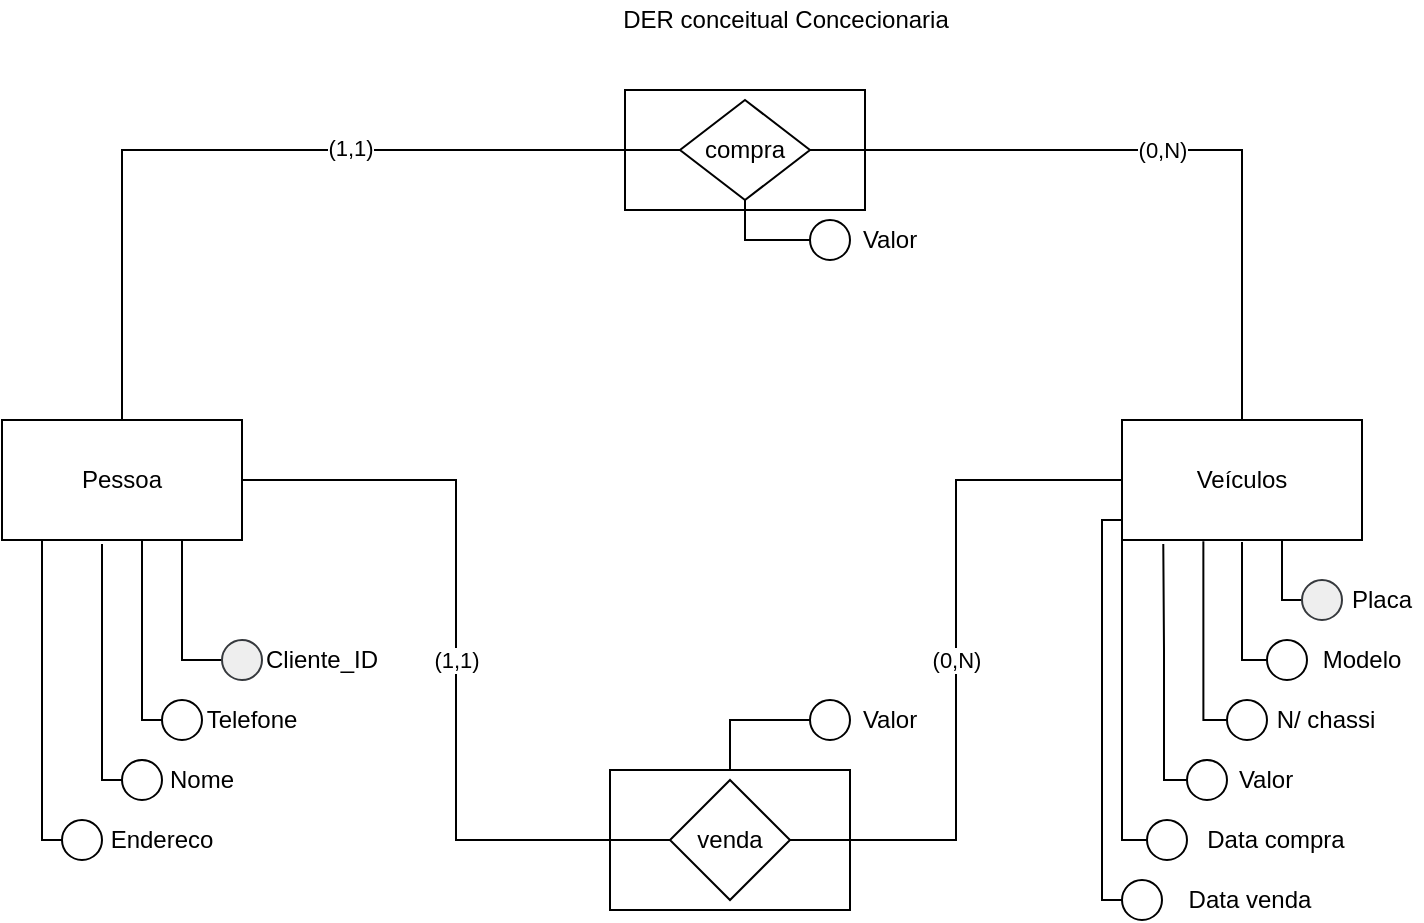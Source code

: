 <mxfile version="13.5.9" type="browser"><diagram id="irdsf9VYyLAKY2xXVlYM" name="Page-1"><mxGraphModel dx="868" dy="488" grid="1" gridSize="10" guides="1" tooltips="1" connect="1" arrows="1" fold="1" page="1" pageScale="1" pageWidth="827" pageHeight="1169" math="0" shadow="0"><root><mxCell id="0"/><mxCell id="1" parent="0"/><mxCell id="QbfbWrUnk_LQnPc0msnr-76" value="" style="rounded=0;whiteSpace=wrap;html=1;" parent="1" vertex="1"><mxGeometry x="361.5" y="65" width="120" height="60" as="geometry"/></mxCell><mxCell id="QbfbWrUnk_LQnPc0msnr-41" style="edgeStyle=orthogonalEdgeStyle;rounded=0;orthogonalLoop=1;jettySize=auto;html=1;entryX=0;entryY=0.5;entryDx=0;entryDy=0;endArrow=none;endFill=0;" parent="1" source="QbfbWrUnk_LQnPc0msnr-36" edge="1"><mxGeometry relative="1" as="geometry"><mxPoint x="461.5" y="390" as="targetPoint"/><Array as="points"><mxPoint x="414" y="380"/><mxPoint x="462" y="380"/></Array></mxGeometry></mxCell><mxCell id="QbfbWrUnk_LQnPc0msnr-36" value="" style="rounded=0;whiteSpace=wrap;html=1;" parent="1" vertex="1"><mxGeometry x="354" y="405" width="120" height="70" as="geometry"/></mxCell><mxCell id="QbfbWrUnk_LQnPc0msnr-39" value="" style="ellipse;whiteSpace=wrap;html=1;aspect=fixed;" parent="1" vertex="1"><mxGeometry x="454" y="370" width="20" height="20" as="geometry"/></mxCell><mxCell id="QbfbWrUnk_LQnPc0msnr-40" value="Valor" style="text;html=1;strokeColor=none;fillColor=none;align=center;verticalAlign=middle;whiteSpace=wrap;rounded=0;" parent="1" vertex="1"><mxGeometry x="479" y="130" width="30" height="20" as="geometry"/></mxCell><mxCell id="QbfbWrUnk_LQnPc0msnr-1" value="DER conceitual Concecionaria" style="text;html=1;strokeColor=none;fillColor=none;align=center;verticalAlign=middle;whiteSpace=wrap;rounded=0;" parent="1" vertex="1"><mxGeometry x="340" y="20" width="204" height="20" as="geometry"/></mxCell><mxCell id="QbfbWrUnk_LQnPc0msnr-7" value="(0,N)" style="edgeStyle=orthogonalEdgeStyle;rounded=0;orthogonalLoop=1;jettySize=auto;html=1;endArrow=none;endFill=0;entryX=1;entryY=0.5;entryDx=0;entryDy=0;" parent="1" source="QbfbWrUnk_LQnPc0msnr-46" target="QbfbWrUnk_LQnPc0msnr-5" edge="1"><mxGeometry relative="1" as="geometry"/></mxCell><mxCell id="QbfbWrUnk_LQnPc0msnr-2" value="Pessoa" style="rounded=0;whiteSpace=wrap;html=1;" parent="1" vertex="1"><mxGeometry x="50" y="230" width="120" height="60" as="geometry"/></mxCell><mxCell id="QbfbWrUnk_LQnPc0msnr-6" value="(1,1)" style="edgeStyle=orthogonalEdgeStyle;rounded=0;orthogonalLoop=1;jettySize=auto;html=1;entryX=1;entryY=0.5;entryDx=0;entryDy=0;endArrow=none;endFill=0;" parent="1" source="QbfbWrUnk_LQnPc0msnr-5" target="QbfbWrUnk_LQnPc0msnr-2" edge="1"><mxGeometry relative="1" as="geometry"><mxPoint x="350" y="260" as="targetPoint"/></mxGeometry></mxCell><mxCell id="QbfbWrUnk_LQnPc0msnr-5" value="venda" style="rhombus;whiteSpace=wrap;html=1;" parent="1" vertex="1"><mxGeometry x="384" y="410" width="60" height="60" as="geometry"/></mxCell><mxCell id="QbfbWrUnk_LQnPc0msnr-11" style="edgeStyle=orthogonalEdgeStyle;rounded=0;orthogonalLoop=1;jettySize=auto;html=1;endArrow=none;endFill=0;entryX=0.75;entryY=1;entryDx=0;entryDy=0;" parent="1" source="QbfbWrUnk_LQnPc0msnr-8" target="QbfbWrUnk_LQnPc0msnr-2" edge="1"><mxGeometry relative="1" as="geometry"><mxPoint x="140" y="300" as="targetPoint"/><Array as="points"><mxPoint x="140" y="350"/></Array></mxGeometry></mxCell><mxCell id="QbfbWrUnk_LQnPc0msnr-8" value="" style="ellipse;whiteSpace=wrap;html=1;aspect=fixed;fillColor=#eeeeee;strokeColor=#36393d;" parent="1" vertex="1"><mxGeometry x="160" y="340" width="20" height="20" as="geometry"/></mxCell><mxCell id="QbfbWrUnk_LQnPc0msnr-9" value="Cliente_ID" style="text;html=1;strokeColor=none;fillColor=none;align=center;verticalAlign=middle;whiteSpace=wrap;rounded=0;" parent="1" vertex="1"><mxGeometry x="180" y="340" width="60" height="20" as="geometry"/></mxCell><mxCell id="QbfbWrUnk_LQnPc0msnr-15" style="edgeStyle=orthogonalEdgeStyle;rounded=0;orthogonalLoop=1;jettySize=auto;html=1;endArrow=none;endFill=0;" parent="1" source="QbfbWrUnk_LQnPc0msnr-12" target="QbfbWrUnk_LQnPc0msnr-2" edge="1"><mxGeometry relative="1" as="geometry"><Array as="points"><mxPoint x="120" y="380"/></Array></mxGeometry></mxCell><mxCell id="QbfbWrUnk_LQnPc0msnr-12" value="" style="ellipse;whiteSpace=wrap;html=1;aspect=fixed;" parent="1" vertex="1"><mxGeometry x="130" y="370" width="20" height="20" as="geometry"/></mxCell><mxCell id="QbfbWrUnk_LQnPc0msnr-13" value="Telefone" style="text;html=1;strokeColor=none;fillColor=none;align=center;verticalAlign=middle;whiteSpace=wrap;rounded=0;" parent="1" vertex="1"><mxGeometry x="150" y="370" width="50" height="20" as="geometry"/></mxCell><mxCell id="QbfbWrUnk_LQnPc0msnr-18" style="edgeStyle=orthogonalEdgeStyle;rounded=0;orthogonalLoop=1;jettySize=auto;html=1;endArrow=none;endFill=0;" parent="1" source="QbfbWrUnk_LQnPc0msnr-16" edge="1"><mxGeometry relative="1" as="geometry"><mxPoint x="100" y="292" as="targetPoint"/><Array as="points"><mxPoint x="100" y="410"/></Array></mxGeometry></mxCell><mxCell id="QbfbWrUnk_LQnPc0msnr-16" value="" style="ellipse;whiteSpace=wrap;html=1;aspect=fixed;" parent="1" vertex="1"><mxGeometry x="110" y="400" width="20" height="20" as="geometry"/></mxCell><mxCell id="QbfbWrUnk_LQnPc0msnr-17" value="Nome" style="text;html=1;strokeColor=none;fillColor=none;align=center;verticalAlign=middle;whiteSpace=wrap;rounded=0;" parent="1" vertex="1"><mxGeometry x="130" y="400" width="40" height="20" as="geometry"/></mxCell><mxCell id="QbfbWrUnk_LQnPc0msnr-21" style="edgeStyle=orthogonalEdgeStyle;rounded=0;orthogonalLoop=1;jettySize=auto;html=1;endArrow=none;endFill=0;exitX=0;exitY=0.5;exitDx=0;exitDy=0;" parent="1" source="QbfbWrUnk_LQnPc0msnr-19" target="QbfbWrUnk_LQnPc0msnr-2" edge="1"><mxGeometry relative="1" as="geometry"><Array as="points"><mxPoint x="70" y="440"/></Array></mxGeometry></mxCell><mxCell id="QbfbWrUnk_LQnPc0msnr-19" value="" style="ellipse;whiteSpace=wrap;html=1;aspect=fixed;" parent="1" vertex="1"><mxGeometry x="80" y="430" width="20" height="20" as="geometry"/></mxCell><mxCell id="QbfbWrUnk_LQnPc0msnr-20" value="Endereco" style="text;html=1;strokeColor=none;fillColor=none;align=center;verticalAlign=middle;whiteSpace=wrap;rounded=0;" parent="1" vertex="1"><mxGeometry x="100" y="430" width="60" height="20" as="geometry"/></mxCell><mxCell id="QbfbWrUnk_LQnPc0msnr-71" style="edgeStyle=orthogonalEdgeStyle;rounded=0;orthogonalLoop=1;jettySize=auto;html=1;entryX=0.5;entryY=0;entryDx=0;entryDy=0;endArrow=none;endFill=0;" parent="1" source="QbfbWrUnk_LQnPc0msnr-37" target="QbfbWrUnk_LQnPc0msnr-2" edge="1"><mxGeometry relative="1" as="geometry"/></mxCell><mxCell id="QbfbWrUnk_LQnPc0msnr-72" value="(1,1)" style="edgeLabel;html=1;align=center;verticalAlign=middle;resizable=0;points=[];" parent="QbfbWrUnk_LQnPc0msnr-71" vertex="1" connectable="0"><mxGeometry x="-0.201" y="-1" relative="1" as="geometry"><mxPoint as="offset"/></mxGeometry></mxCell><mxCell id="QbfbWrUnk_LQnPc0msnr-37" value="compra" style="rhombus;whiteSpace=wrap;html=1;" parent="1" vertex="1"><mxGeometry x="389" y="70" width="65" height="50" as="geometry"/></mxCell><mxCell id="QbfbWrUnk_LQnPc0msnr-70" value="(0,N)" style="edgeStyle=orthogonalEdgeStyle;rounded=0;orthogonalLoop=1;jettySize=auto;html=1;entryX=1;entryY=0.5;entryDx=0;entryDy=0;endArrow=none;endFill=0;" parent="1" source="QbfbWrUnk_LQnPc0msnr-46" target="QbfbWrUnk_LQnPc0msnr-37" edge="1"><mxGeometry relative="1" as="geometry"><Array as="points"><mxPoint x="670" y="95"/></Array></mxGeometry></mxCell><mxCell id="QbfbWrUnk_LQnPc0msnr-46" value="Veículos" style="rounded=0;whiteSpace=wrap;html=1;" parent="1" vertex="1"><mxGeometry x="610" y="230" width="120" height="60" as="geometry"/></mxCell><mxCell id="QbfbWrUnk_LQnPc0msnr-50" style="edgeStyle=orthogonalEdgeStyle;rounded=0;orthogonalLoop=1;jettySize=auto;html=1;endArrow=none;endFill=0;" parent="1" source="QbfbWrUnk_LQnPc0msnr-48" target="QbfbWrUnk_LQnPc0msnr-46" edge="1"><mxGeometry relative="1" as="geometry"><mxPoint x="690" y="300" as="targetPoint"/><Array as="points"><mxPoint x="690" y="320"/></Array></mxGeometry></mxCell><mxCell id="QbfbWrUnk_LQnPc0msnr-48" value="" style="ellipse;whiteSpace=wrap;html=1;aspect=fixed;fillColor=#eeeeee;strokeColor=#36393d;" parent="1" vertex="1"><mxGeometry x="700" y="310" width="20" height="20" as="geometry"/></mxCell><mxCell id="QbfbWrUnk_LQnPc0msnr-49" value="Placa" style="text;html=1;strokeColor=none;fillColor=none;align=center;verticalAlign=middle;whiteSpace=wrap;rounded=0;" parent="1" vertex="1"><mxGeometry x="720" y="310" width="40" height="20" as="geometry"/></mxCell><mxCell id="QbfbWrUnk_LQnPc0msnr-52" style="edgeStyle=orthogonalEdgeStyle;rounded=0;orthogonalLoop=1;jettySize=auto;html=1;endArrow=none;endFill=0;" parent="1" source="QbfbWrUnk_LQnPc0msnr-51" edge="1"><mxGeometry relative="1" as="geometry"><mxPoint x="670" y="291" as="targetPoint"/><Array as="points"><mxPoint x="670" y="350"/></Array></mxGeometry></mxCell><mxCell id="QbfbWrUnk_LQnPc0msnr-51" value="" style="ellipse;whiteSpace=wrap;html=1;aspect=fixed;" parent="1" vertex="1"><mxGeometry x="682.5" y="340" width="20" height="20" as="geometry"/></mxCell><mxCell id="QbfbWrUnk_LQnPc0msnr-53" value="Modelo" style="text;html=1;strokeColor=none;fillColor=none;align=center;verticalAlign=middle;whiteSpace=wrap;rounded=0;" parent="1" vertex="1"><mxGeometry x="710" y="340" width="40" height="20" as="geometry"/></mxCell><mxCell id="QbfbWrUnk_LQnPc0msnr-56" style="edgeStyle=orthogonalEdgeStyle;rounded=0;orthogonalLoop=1;jettySize=auto;html=1;entryX=0.339;entryY=1.01;entryDx=0;entryDy=0;entryPerimeter=0;endArrow=none;endFill=0;" parent="1" source="QbfbWrUnk_LQnPc0msnr-54" target="QbfbWrUnk_LQnPc0msnr-46" edge="1"><mxGeometry relative="1" as="geometry"><Array as="points"><mxPoint x="651" y="380"/></Array></mxGeometry></mxCell><mxCell id="QbfbWrUnk_LQnPc0msnr-54" value="" style="ellipse;whiteSpace=wrap;html=1;aspect=fixed;" parent="1" vertex="1"><mxGeometry x="662.5" y="370" width="20" height="20" as="geometry"/></mxCell><mxCell id="QbfbWrUnk_LQnPc0msnr-55" value="N/ chassi" style="text;html=1;strokeColor=none;fillColor=none;align=center;verticalAlign=middle;whiteSpace=wrap;rounded=0;" parent="1" vertex="1"><mxGeometry x="682.5" y="370" width="57.5" height="20" as="geometry"/></mxCell><mxCell id="QbfbWrUnk_LQnPc0msnr-58" style="edgeStyle=orthogonalEdgeStyle;rounded=0;orthogonalLoop=1;jettySize=auto;html=1;entryX=0.172;entryY=1.033;entryDx=0;entryDy=0;entryPerimeter=0;endArrow=none;endFill=0;" parent="1" source="QbfbWrUnk_LQnPc0msnr-57" target="QbfbWrUnk_LQnPc0msnr-46" edge="1"><mxGeometry relative="1" as="geometry"><Array as="points"><mxPoint x="631" y="410"/><mxPoint x="631" y="345"/></Array></mxGeometry></mxCell><mxCell id="QbfbWrUnk_LQnPc0msnr-57" value="" style="ellipse;whiteSpace=wrap;html=1;aspect=fixed;" parent="1" vertex="1"><mxGeometry x="642.5" y="400" width="20" height="20" as="geometry"/></mxCell><mxCell id="QbfbWrUnk_LQnPc0msnr-59" value="Valor" style="text;html=1;strokeColor=none;fillColor=none;align=center;verticalAlign=middle;whiteSpace=wrap;rounded=0;" parent="1" vertex="1"><mxGeometry x="663.75" y="400" width="36.25" height="20" as="geometry"/></mxCell><mxCell id="QbfbWrUnk_LQnPc0msnr-60" value="Data compra" style="text;html=1;strokeColor=none;fillColor=none;align=center;verticalAlign=middle;whiteSpace=wrap;rounded=0;" parent="1" vertex="1"><mxGeometry x="642.5" y="430" width="87.5" height="20" as="geometry"/></mxCell><mxCell id="QbfbWrUnk_LQnPc0msnr-62" style="edgeStyle=orthogonalEdgeStyle;rounded=0;orthogonalLoop=1;jettySize=auto;html=1;entryX=0;entryY=1;entryDx=0;entryDy=0;endArrow=none;endFill=0;" parent="1" source="QbfbWrUnk_LQnPc0msnr-61" target="QbfbWrUnk_LQnPc0msnr-46" edge="1"><mxGeometry relative="1" as="geometry"><Array as="points"><mxPoint x="610" y="440"/></Array></mxGeometry></mxCell><mxCell id="QbfbWrUnk_LQnPc0msnr-61" value="" style="ellipse;whiteSpace=wrap;html=1;aspect=fixed;" parent="1" vertex="1"><mxGeometry x="622.5" y="430" width="20" height="20" as="geometry"/></mxCell><mxCell id="QbfbWrUnk_LQnPc0msnr-65" value="Data venda" style="text;html=1;strokeColor=none;fillColor=none;align=center;verticalAlign=middle;whiteSpace=wrap;rounded=0;" parent="1" vertex="1"><mxGeometry x="630" y="460" width="87.5" height="20" as="geometry"/></mxCell><mxCell id="QbfbWrUnk_LQnPc0msnr-67" style="edgeStyle=orthogonalEdgeStyle;rounded=0;orthogonalLoop=1;jettySize=auto;html=1;entryX=0;entryY=1;entryDx=0;entryDy=0;endArrow=none;endFill=0;" parent="1" source="QbfbWrUnk_LQnPc0msnr-66" target="QbfbWrUnk_LQnPc0msnr-46" edge="1"><mxGeometry relative="1" as="geometry"><Array as="points"><mxPoint x="600" y="470"/><mxPoint x="600" y="280"/><mxPoint x="610" y="280"/></Array></mxGeometry></mxCell><mxCell id="QbfbWrUnk_LQnPc0msnr-66" value="" style="ellipse;whiteSpace=wrap;html=1;aspect=fixed;" parent="1" vertex="1"><mxGeometry x="610" y="460" width="20" height="20" as="geometry"/></mxCell><mxCell id="QbfbWrUnk_LQnPc0msnr-74" style="edgeStyle=orthogonalEdgeStyle;rounded=0;orthogonalLoop=1;jettySize=auto;html=1;entryX=0.5;entryY=1;entryDx=0;entryDy=0;endArrow=none;endFill=0;exitX=0.5;exitY=1;exitDx=0;exitDy=0;" parent="1" source="QbfbWrUnk_LQnPc0msnr-73" target="QbfbWrUnk_LQnPc0msnr-37" edge="1"><mxGeometry relative="1" as="geometry"><Array as="points"><mxPoint x="422" y="140"/></Array></mxGeometry></mxCell><mxCell id="QbfbWrUnk_LQnPc0msnr-73" value="" style="ellipse;whiteSpace=wrap;html=1;aspect=fixed;" parent="1" vertex="1"><mxGeometry x="454" y="130" width="20" height="20" as="geometry"/></mxCell><mxCell id="QbfbWrUnk_LQnPc0msnr-75" value="Valor" style="text;html=1;strokeColor=none;fillColor=none;align=center;verticalAlign=middle;whiteSpace=wrap;rounded=0;" parent="1" vertex="1"><mxGeometry x="479" y="370" width="30" height="20" as="geometry"/></mxCell></root></mxGraphModel></diagram></mxfile>